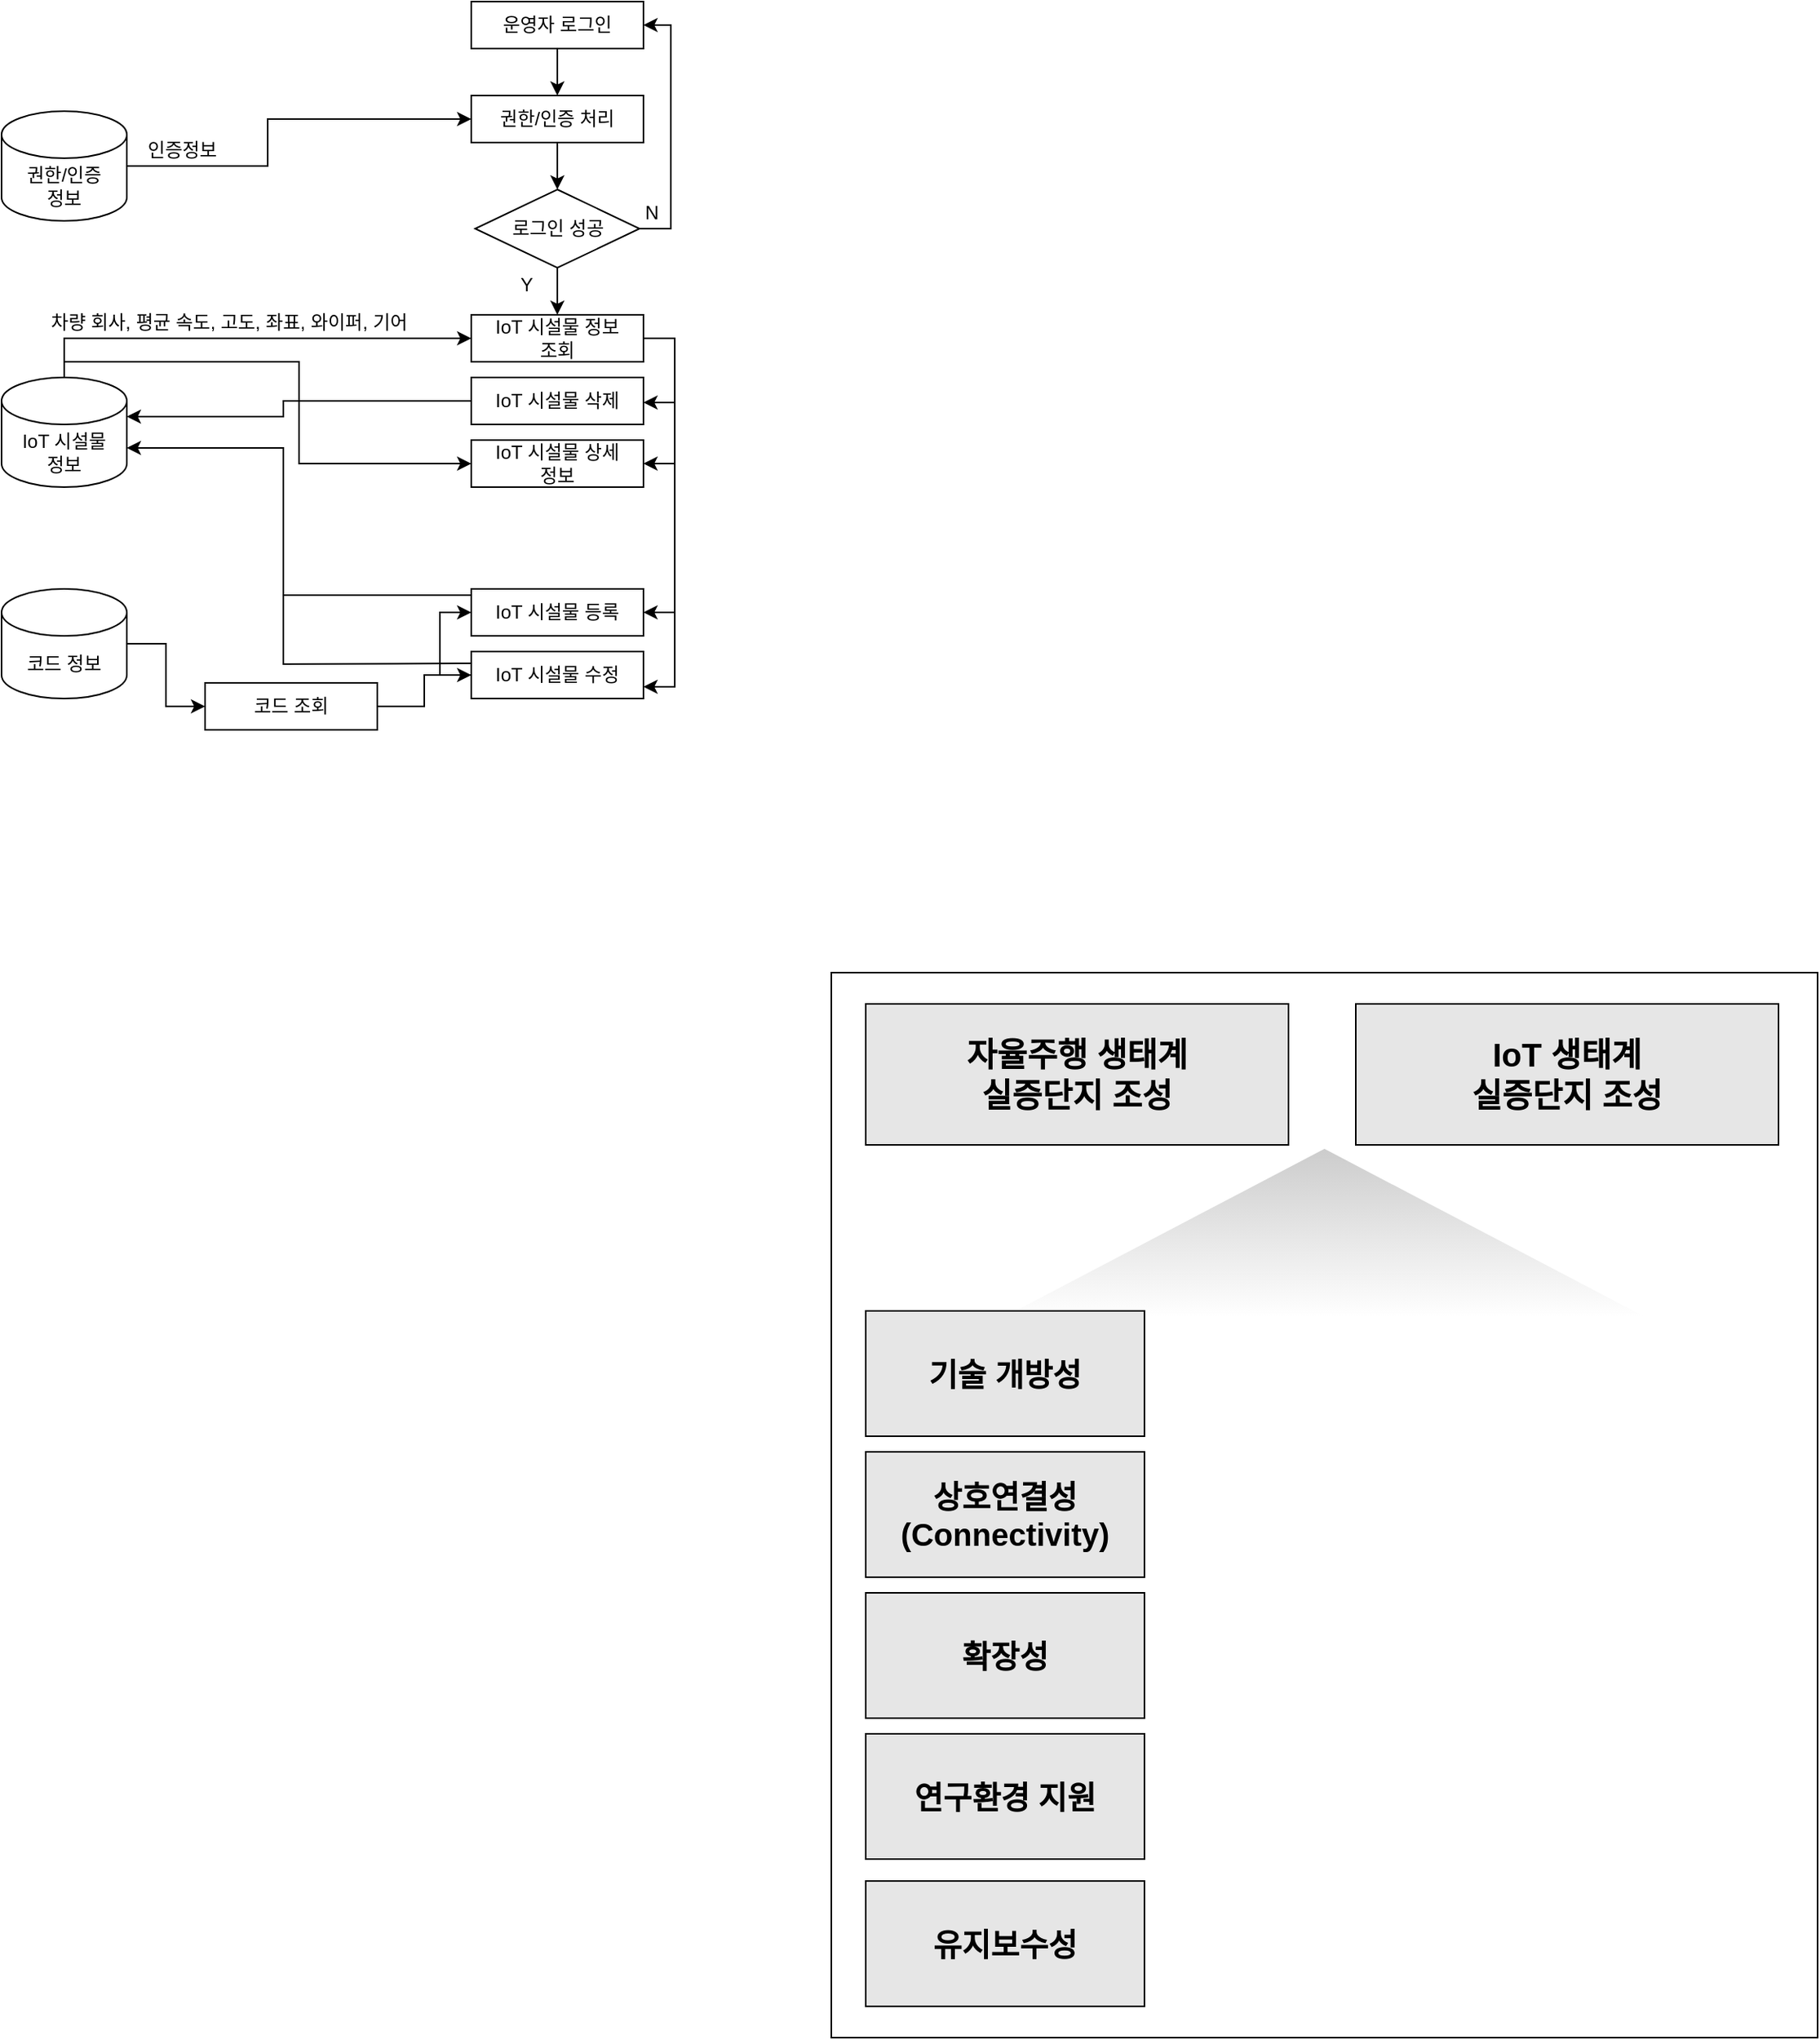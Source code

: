 <mxfile version="20.7.4" type="github">
  <diagram id="C5RBs43oDa-KdzZeNtuy" name="Page-1">
    <mxGraphModel dx="1613" dy="831" grid="1" gridSize="10" guides="1" tooltips="1" connect="1" arrows="1" fold="1" page="1" pageScale="1" pageWidth="827" pageHeight="1169" math="0" shadow="0">
      <root>
        <mxCell id="WIyWlLk6GJQsqaUBKTNV-0" />
        <mxCell id="WIyWlLk6GJQsqaUBKTNV-1" parent="WIyWlLk6GJQsqaUBKTNV-0" />
        <mxCell id="dXCsXWzUOnE5lSZDAf7W-0" value="" style="rounded=0;whiteSpace=wrap;html=1;" parent="WIyWlLk6GJQsqaUBKTNV-1" vertex="1">
          <mxGeometry x="500" y="740" width="630" height="680" as="geometry" />
        </mxCell>
        <mxCell id="dXCsXWzUOnE5lSZDAf7W-1" value="권한/인증&lt;br&gt;정보" style="shape=cylinder3;whiteSpace=wrap;html=1;boundedLbl=1;backgroundOutline=1;size=15;" parent="WIyWlLk6GJQsqaUBKTNV-1" vertex="1">
          <mxGeometry x="-30" y="190" width="80" height="70" as="geometry" />
        </mxCell>
        <mxCell id="dXCsXWzUOnE5lSZDAf7W-2" value="운영자 로그인" style="rounded=0;whiteSpace=wrap;html=1;" parent="WIyWlLk6GJQsqaUBKTNV-1" vertex="1">
          <mxGeometry x="270" y="120" width="110" height="30" as="geometry" />
        </mxCell>
        <mxCell id="dXCsXWzUOnE5lSZDAf7W-3" value="권한/인증 처리" style="rounded=0;whiteSpace=wrap;html=1;" parent="WIyWlLk6GJQsqaUBKTNV-1" vertex="1">
          <mxGeometry x="270" y="180" width="110" height="30" as="geometry" />
        </mxCell>
        <mxCell id="dXCsXWzUOnE5lSZDAf7W-13" value="" style="edgeStyle=orthogonalEdgeStyle;rounded=0;orthogonalLoop=1;jettySize=auto;html=1;entryX=1;entryY=0.5;entryDx=0;entryDy=0;exitX=1;exitY=0.5;exitDx=0;exitDy=0;" parent="WIyWlLk6GJQsqaUBKTNV-1" source="dXCsXWzUOnE5lSZDAf7W-4" target="dXCsXWzUOnE5lSZDAf7W-2" edge="1">
          <mxGeometry relative="1" as="geometry">
            <mxPoint x="420" y="140" as="targetPoint" />
          </mxGeometry>
        </mxCell>
        <mxCell id="dXCsXWzUOnE5lSZDAf7W-4" value="로그인 성공" style="rhombus;whiteSpace=wrap;html=1;" parent="WIyWlLk6GJQsqaUBKTNV-1" vertex="1">
          <mxGeometry x="272.5" y="240" width="105" height="50" as="geometry" />
        </mxCell>
        <mxCell id="dXCsXWzUOnE5lSZDAf7W-7" value="" style="edgeStyle=elbowEdgeStyle;elbow=horizontal;endArrow=classic;html=1;rounded=0;entryX=0;entryY=0.5;entryDx=0;entryDy=0;exitX=1;exitY=0.5;exitDx=0;exitDy=0;exitPerimeter=0;" parent="WIyWlLk6GJQsqaUBKTNV-1" source="dXCsXWzUOnE5lSZDAf7W-1" target="dXCsXWzUOnE5lSZDAf7W-3" edge="1">
          <mxGeometry width="50" height="50" relative="1" as="geometry">
            <mxPoint x="110" y="210" as="sourcePoint" />
            <mxPoint x="160" y="160" as="targetPoint" />
            <Array as="points">
              <mxPoint x="140" y="240" />
            </Array>
          </mxGeometry>
        </mxCell>
        <mxCell id="dXCsXWzUOnE5lSZDAf7W-8" value="인증정보" style="text;html=1;resizable=0;autosize=1;align=center;verticalAlign=middle;points=[];fillColor=none;strokeColor=none;rounded=0;" parent="WIyWlLk6GJQsqaUBKTNV-1" vertex="1">
          <mxGeometry x="50" y="200" width="70" height="30" as="geometry" />
        </mxCell>
        <mxCell id="dXCsXWzUOnE5lSZDAf7W-9" value="" style="endArrow=classic;html=1;rounded=0;exitX=0.5;exitY=1;exitDx=0;exitDy=0;entryX=0.5;entryY=0;entryDx=0;entryDy=0;" parent="WIyWlLk6GJQsqaUBKTNV-1" source="dXCsXWzUOnE5lSZDAf7W-2" target="dXCsXWzUOnE5lSZDAf7W-3" edge="1">
          <mxGeometry width="50" height="50" relative="1" as="geometry">
            <mxPoint x="260" y="230" as="sourcePoint" />
            <mxPoint x="310" y="180" as="targetPoint" />
          </mxGeometry>
        </mxCell>
        <mxCell id="dXCsXWzUOnE5lSZDAf7W-10" value="" style="endArrow=classic;html=1;rounded=0;entryX=0.5;entryY=0;entryDx=0;entryDy=0;exitX=0.5;exitY=1;exitDx=0;exitDy=0;" parent="WIyWlLk6GJQsqaUBKTNV-1" source="dXCsXWzUOnE5lSZDAf7W-3" target="dXCsXWzUOnE5lSZDAf7W-4" edge="1">
          <mxGeometry width="50" height="50" relative="1" as="geometry">
            <mxPoint x="260" y="230" as="sourcePoint" />
            <mxPoint x="310" y="180" as="targetPoint" />
          </mxGeometry>
        </mxCell>
        <mxCell id="dXCsXWzUOnE5lSZDAf7W-11" value="" style="endArrow=classic;html=1;rounded=0;exitX=0.5;exitY=1;exitDx=0;exitDy=0;" parent="WIyWlLk6GJQsqaUBKTNV-1" source="dXCsXWzUOnE5lSZDAf7W-4" edge="1">
          <mxGeometry width="50" height="50" relative="1" as="geometry">
            <mxPoint x="260" y="230" as="sourcePoint" />
            <mxPoint x="325" y="320" as="targetPoint" />
          </mxGeometry>
        </mxCell>
        <mxCell id="dXCsXWzUOnE5lSZDAf7W-14" value="N" style="text;html=1;resizable=0;autosize=1;align=center;verticalAlign=middle;points=[];fillColor=none;strokeColor=none;rounded=0;" parent="WIyWlLk6GJQsqaUBKTNV-1" vertex="1">
          <mxGeometry x="370" y="240" width="30" height="30" as="geometry" />
        </mxCell>
        <mxCell id="dXCsXWzUOnE5lSZDAf7W-16" value="Y" style="text;html=1;align=center;verticalAlign=middle;resizable=0;points=[];autosize=1;strokeColor=none;fillColor=none;" parent="WIyWlLk6GJQsqaUBKTNV-1" vertex="1">
          <mxGeometry x="290" y="286" width="30" height="30" as="geometry" />
        </mxCell>
        <mxCell id="f4TcHpoUOfBV6E7hm2ab-18" value="" style="edgeStyle=orthogonalEdgeStyle;rounded=0;orthogonalLoop=1;jettySize=auto;html=1;endArrow=classic;endFill=1;entryX=1;entryY=0.75;entryDx=0;entryDy=0;" parent="WIyWlLk6GJQsqaUBKTNV-1" source="dXCsXWzUOnE5lSZDAf7W-19" target="f4TcHpoUOfBV6E7hm2ab-2" edge="1">
          <mxGeometry relative="1" as="geometry">
            <mxPoint x="515" y="335" as="targetPoint" />
            <Array as="points">
              <mxPoint x="400" y="335" />
              <mxPoint x="400" y="558" />
            </Array>
          </mxGeometry>
        </mxCell>
        <mxCell id="dXCsXWzUOnE5lSZDAf7W-19" value="IoT 시설물 정보 &lt;br&gt;조회" style="rounded=0;whiteSpace=wrap;html=1;" parent="WIyWlLk6GJQsqaUBKTNV-1" vertex="1">
          <mxGeometry x="270" y="320" width="110" height="30" as="geometry" />
        </mxCell>
        <mxCell id="JHsoXekGntLmaK2EYn77-10" value="" style="edgeStyle=orthogonalEdgeStyle;rounded=0;orthogonalLoop=1;jettySize=auto;html=1;entryX=0;entryY=0.5;entryDx=0;entryDy=0;" parent="WIyWlLk6GJQsqaUBKTNV-1" source="dXCsXWzUOnE5lSZDAf7W-117" target="dXCsXWzUOnE5lSZDAf7W-19" edge="1">
          <mxGeometry relative="1" as="geometry">
            <Array as="points">
              <mxPoint x="10" y="335" />
            </Array>
          </mxGeometry>
        </mxCell>
        <mxCell id="f4TcHpoUOfBV6E7hm2ab-14" value="" style="edgeStyle=orthogonalEdgeStyle;rounded=0;orthogonalLoop=1;jettySize=auto;html=1;endArrow=classic;endFill=1;entryX=0;entryY=0.5;entryDx=0;entryDy=0;" parent="WIyWlLk6GJQsqaUBKTNV-1" target="JHsoXekGntLmaK2EYn77-34" edge="1">
          <mxGeometry relative="1" as="geometry">
            <mxPoint x="10" y="350" as="sourcePoint" />
            <mxPoint x="170" y="395" as="targetPoint" />
            <Array as="points">
              <mxPoint x="160" y="350" />
              <mxPoint x="160" y="415" />
            </Array>
          </mxGeometry>
        </mxCell>
        <mxCell id="dXCsXWzUOnE5lSZDAf7W-117" value="IoT 시설물&lt;br&gt;정보" style="shape=cylinder3;whiteSpace=wrap;html=1;boundedLbl=1;backgroundOutline=1;size=15;" parent="WIyWlLk6GJQsqaUBKTNV-1" vertex="1">
          <mxGeometry x="-30" y="360" width="80" height="70" as="geometry" />
        </mxCell>
        <mxCell id="f4TcHpoUOfBV6E7hm2ab-15" value="" style="edgeStyle=orthogonalEdgeStyle;rounded=0;orthogonalLoop=1;jettySize=auto;html=1;endArrow=classic;endFill=1;entryX=1;entryY=0;entryDx=0;entryDy=25;entryPerimeter=0;" parent="WIyWlLk6GJQsqaUBKTNV-1" source="JHsoXekGntLmaK2EYn77-1" target="dXCsXWzUOnE5lSZDAf7W-117" edge="1">
          <mxGeometry relative="1" as="geometry">
            <Array as="points">
              <mxPoint x="150" y="375" />
              <mxPoint x="150" y="385" />
            </Array>
          </mxGeometry>
        </mxCell>
        <mxCell id="JHsoXekGntLmaK2EYn77-1" value="IoT 시설물 삭제" style="rounded=0;whiteSpace=wrap;html=1;" parent="WIyWlLk6GJQsqaUBKTNV-1" vertex="1">
          <mxGeometry x="270" y="360" width="110" height="30" as="geometry" />
        </mxCell>
        <mxCell id="f4TcHpoUOfBV6E7hm2ab-6" value="" style="edgeStyle=orthogonalEdgeStyle;rounded=0;orthogonalLoop=1;jettySize=auto;html=1;" parent="WIyWlLk6GJQsqaUBKTNV-1" source="JHsoXekGntLmaK2EYn77-6" target="f4TcHpoUOfBV6E7hm2ab-2" edge="1">
          <mxGeometry relative="1" as="geometry" />
        </mxCell>
        <mxCell id="JHsoXekGntLmaK2EYn77-6" value="코드 조회" style="rounded=0;whiteSpace=wrap;html=1;" parent="WIyWlLk6GJQsqaUBKTNV-1" vertex="1">
          <mxGeometry x="100" y="555" width="110" height="30" as="geometry" />
        </mxCell>
        <mxCell id="JHsoXekGntLmaK2EYn77-34" value="IoT 시설물 상세 &lt;br&gt;정보" style="rounded=0;whiteSpace=wrap;html=1;" parent="WIyWlLk6GJQsqaUBKTNV-1" vertex="1">
          <mxGeometry x="270" y="400" width="110" height="30" as="geometry" />
        </mxCell>
        <mxCell id="f4TcHpoUOfBV6E7hm2ab-4" value="" style="edgeStyle=orthogonalEdgeStyle;rounded=0;orthogonalLoop=1;jettySize=auto;html=1;" parent="WIyWlLk6GJQsqaUBKTNV-1" source="JHsoXekGntLmaK2EYn77-48" target="JHsoXekGntLmaK2EYn77-6" edge="1">
          <mxGeometry relative="1" as="geometry" />
        </mxCell>
        <mxCell id="JHsoXekGntLmaK2EYn77-48" value="코드 정보" style="shape=cylinder3;whiteSpace=wrap;html=1;boundedLbl=1;backgroundOutline=1;size=15;" parent="WIyWlLk6GJQsqaUBKTNV-1" vertex="1">
          <mxGeometry x="-30" y="495" width="80" height="70" as="geometry" />
        </mxCell>
        <mxCell id="f4TcHpoUOfBV6E7hm2ab-11" value="" style="edgeStyle=orthogonalEdgeStyle;rounded=0;orthogonalLoop=1;jettySize=auto;html=1;endArrow=none;endFill=0;" parent="WIyWlLk6GJQsqaUBKTNV-1" edge="1">
          <mxGeometry relative="1" as="geometry">
            <mxPoint x="270" y="499" as="sourcePoint" />
            <mxPoint x="150" y="499" as="targetPoint" />
          </mxGeometry>
        </mxCell>
        <mxCell id="f4TcHpoUOfBV6E7hm2ab-1" value="IoT 시설물 등록" style="rounded=0;whiteSpace=wrap;html=1;" parent="WIyWlLk6GJQsqaUBKTNV-1" vertex="1">
          <mxGeometry x="270" y="495" width="110" height="30" as="geometry" />
        </mxCell>
        <mxCell id="f4TcHpoUOfBV6E7hm2ab-7" style="edgeStyle=orthogonalEdgeStyle;rounded=0;orthogonalLoop=1;jettySize=auto;html=1;exitX=0;exitY=0.5;exitDx=0;exitDy=0;entryX=0;entryY=0.5;entryDx=0;entryDy=0;" parent="WIyWlLk6GJQsqaUBKTNV-1" source="f4TcHpoUOfBV6E7hm2ab-2" target="f4TcHpoUOfBV6E7hm2ab-1" edge="1">
          <mxGeometry relative="1" as="geometry" />
        </mxCell>
        <mxCell id="f4TcHpoUOfBV6E7hm2ab-2" value="IoT 시설물 수정" style="rounded=0;whiteSpace=wrap;html=1;" parent="WIyWlLk6GJQsqaUBKTNV-1" vertex="1">
          <mxGeometry x="270" y="535" width="110" height="30" as="geometry" />
        </mxCell>
        <mxCell id="f4TcHpoUOfBV6E7hm2ab-3" value="차량 회사, 평균 속도, 고도, 좌표, 와이퍼, 기어" style="text;html=1;resizable=0;autosize=1;align=center;verticalAlign=middle;points=[];fillColor=none;strokeColor=none;rounded=0;" parent="WIyWlLk6GJQsqaUBKTNV-1" vertex="1">
          <mxGeometry x="-20" y="310" width="270" height="30" as="geometry" />
        </mxCell>
        <mxCell id="f4TcHpoUOfBV6E7hm2ab-9" value="" style="endArrow=classic;html=1;rounded=0;exitX=0;exitY=0.25;exitDx=0;exitDy=0;entryX=1;entryY=0;entryDx=0;entryDy=45;entryPerimeter=0;" parent="WIyWlLk6GJQsqaUBKTNV-1" source="f4TcHpoUOfBV6E7hm2ab-2" target="dXCsXWzUOnE5lSZDAf7W-117" edge="1">
          <mxGeometry width="50" height="50" relative="1" as="geometry">
            <mxPoint x="140" y="420" as="sourcePoint" />
            <mxPoint x="190" y="370" as="targetPoint" />
            <Array as="points">
              <mxPoint x="150" y="543" />
              <mxPoint x="150" y="405" />
            </Array>
          </mxGeometry>
        </mxCell>
        <mxCell id="f4TcHpoUOfBV6E7hm2ab-19" value="" style="endArrow=classic;html=1;rounded=0;entryX=1;entryY=0.5;entryDx=0;entryDy=0;" parent="WIyWlLk6GJQsqaUBKTNV-1" target="f4TcHpoUOfBV6E7hm2ab-1" edge="1">
          <mxGeometry width="50" height="50" relative="1" as="geometry">
            <mxPoint x="400" y="510" as="sourcePoint" />
            <mxPoint x="240" y="370" as="targetPoint" />
          </mxGeometry>
        </mxCell>
        <mxCell id="f4TcHpoUOfBV6E7hm2ab-20" value="" style="endArrow=classic;html=1;rounded=0;entryX=1;entryY=0.5;entryDx=0;entryDy=0;" parent="WIyWlLk6GJQsqaUBKTNV-1" edge="1">
          <mxGeometry width="50" height="50" relative="1" as="geometry">
            <mxPoint x="400" y="376" as="sourcePoint" />
            <mxPoint x="380" y="376" as="targetPoint" />
          </mxGeometry>
        </mxCell>
        <mxCell id="f4TcHpoUOfBV6E7hm2ab-21" value="" style="endArrow=classic;html=1;rounded=0;entryX=1;entryY=0.5;entryDx=0;entryDy=0;" parent="WIyWlLk6GJQsqaUBKTNV-1" edge="1">
          <mxGeometry width="50" height="50" relative="1" as="geometry">
            <mxPoint x="400" y="415" as="sourcePoint" />
            <mxPoint x="380" y="415" as="targetPoint" />
          </mxGeometry>
        </mxCell>
        <mxCell id="ivhpfwpFvVWBJYwfZajC-0" value="&lt;b style=&quot;font-size: 21px;&quot;&gt;자율주행 생태계&lt;br&gt;실증단지 조성&lt;/b&gt;" style="rounded=0;whiteSpace=wrap;html=1;fillStyle=auto;fillColor=#E6E6E6;" vertex="1" parent="WIyWlLk6GJQsqaUBKTNV-1">
          <mxGeometry x="522" y="760" width="270" height="90" as="geometry" />
        </mxCell>
        <mxCell id="ivhpfwpFvVWBJYwfZajC-1" value="&lt;font style=&quot;font-size: 21px;&quot;&gt;&lt;b&gt;IoT 생태계&lt;br&gt;실증단지 조성&lt;/b&gt;&lt;/font&gt;" style="rounded=0;whiteSpace=wrap;html=1;fillColor=#E6E6E6;" vertex="1" parent="WIyWlLk6GJQsqaUBKTNV-1">
          <mxGeometry x="835" y="760" width="270" height="90" as="geometry" />
        </mxCell>
        <mxCell id="ivhpfwpFvVWBJYwfZajC-2" value="" style="triangle;whiteSpace=wrap;html=1;labelBackgroundColor=#ffffff;fillStyle=auto;fontSize=21;fontColor=none;fillColor=default;rotation=-90;gradientColor=#CCCCCC;gradientDirection=east;strokeColor=none;" vertex="1" parent="WIyWlLk6GJQsqaUBKTNV-1">
          <mxGeometry x="761.25" y="701.25" width="107.5" height="410" as="geometry" />
        </mxCell>
        <mxCell id="ivhpfwpFvVWBJYwfZajC-5" value="&lt;font style=&quot;font-size: 20px;&quot;&gt;기술 개방성&lt;/font&gt;" style="rounded=0;whiteSpace=wrap;html=1;fillStyle=auto;fillColor=#E6E6E6;fontStyle=1" vertex="1" parent="WIyWlLk6GJQsqaUBKTNV-1">
          <mxGeometry x="522" y="956" width="178" height="80" as="geometry" />
        </mxCell>
        <mxCell id="ivhpfwpFvVWBJYwfZajC-6" value="&lt;font style=&quot;font-size: 20px;&quot;&gt;상호연결성&lt;br&gt;(Connectivity)&lt;br&gt;&lt;/font&gt;" style="rounded=0;whiteSpace=wrap;html=1;fillStyle=auto;fillColor=#E6E6E6;fontStyle=1" vertex="1" parent="WIyWlLk6GJQsqaUBKTNV-1">
          <mxGeometry x="522" y="1046" width="178" height="80" as="geometry" />
        </mxCell>
        <mxCell id="ivhpfwpFvVWBJYwfZajC-7" value="&lt;span style=&quot;font-size: 20px;&quot;&gt;확장성&lt;/span&gt;" style="rounded=0;whiteSpace=wrap;html=1;fillStyle=auto;fillColor=#E6E6E6;fontStyle=1" vertex="1" parent="WIyWlLk6GJQsqaUBKTNV-1">
          <mxGeometry x="522" y="1136" width="178" height="80" as="geometry" />
        </mxCell>
        <mxCell id="ivhpfwpFvVWBJYwfZajC-8" value="&lt;font style=&quot;font-size: 20px;&quot;&gt;연구환경 지원&lt;/font&gt;" style="rounded=0;whiteSpace=wrap;html=1;fillStyle=auto;fillColor=#E6E6E6;fontStyle=1" vertex="1" parent="WIyWlLk6GJQsqaUBKTNV-1">
          <mxGeometry x="522" y="1226" width="178" height="80" as="geometry" />
        </mxCell>
        <mxCell id="ivhpfwpFvVWBJYwfZajC-9" value="&lt;font style=&quot;font-size: 20px;&quot;&gt;유지보수성&lt;/font&gt;" style="rounded=0;whiteSpace=wrap;html=1;fillStyle=auto;fillColor=#E6E6E6;fontStyle=1" vertex="1" parent="WIyWlLk6GJQsqaUBKTNV-1">
          <mxGeometry x="522" y="1320" width="178" height="80" as="geometry" />
        </mxCell>
      </root>
    </mxGraphModel>
  </diagram>
</mxfile>
